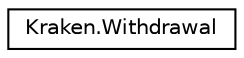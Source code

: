 digraph "Graphical Class Hierarchy"
{
 // LATEX_PDF_SIZE
  edge [fontname="Helvetica",fontsize="10",labelfontname="Helvetica",labelfontsize="10"];
  node [fontname="Helvetica",fontsize="10",shape=record];
  rankdir="LR";
  Node0 [label="Kraken.Withdrawal",height=0.2,width=0.4,color="black", fillcolor="white", style="filled",URL="$class_kraken_1_1_withdrawal.html",tooltip=" "];
}
